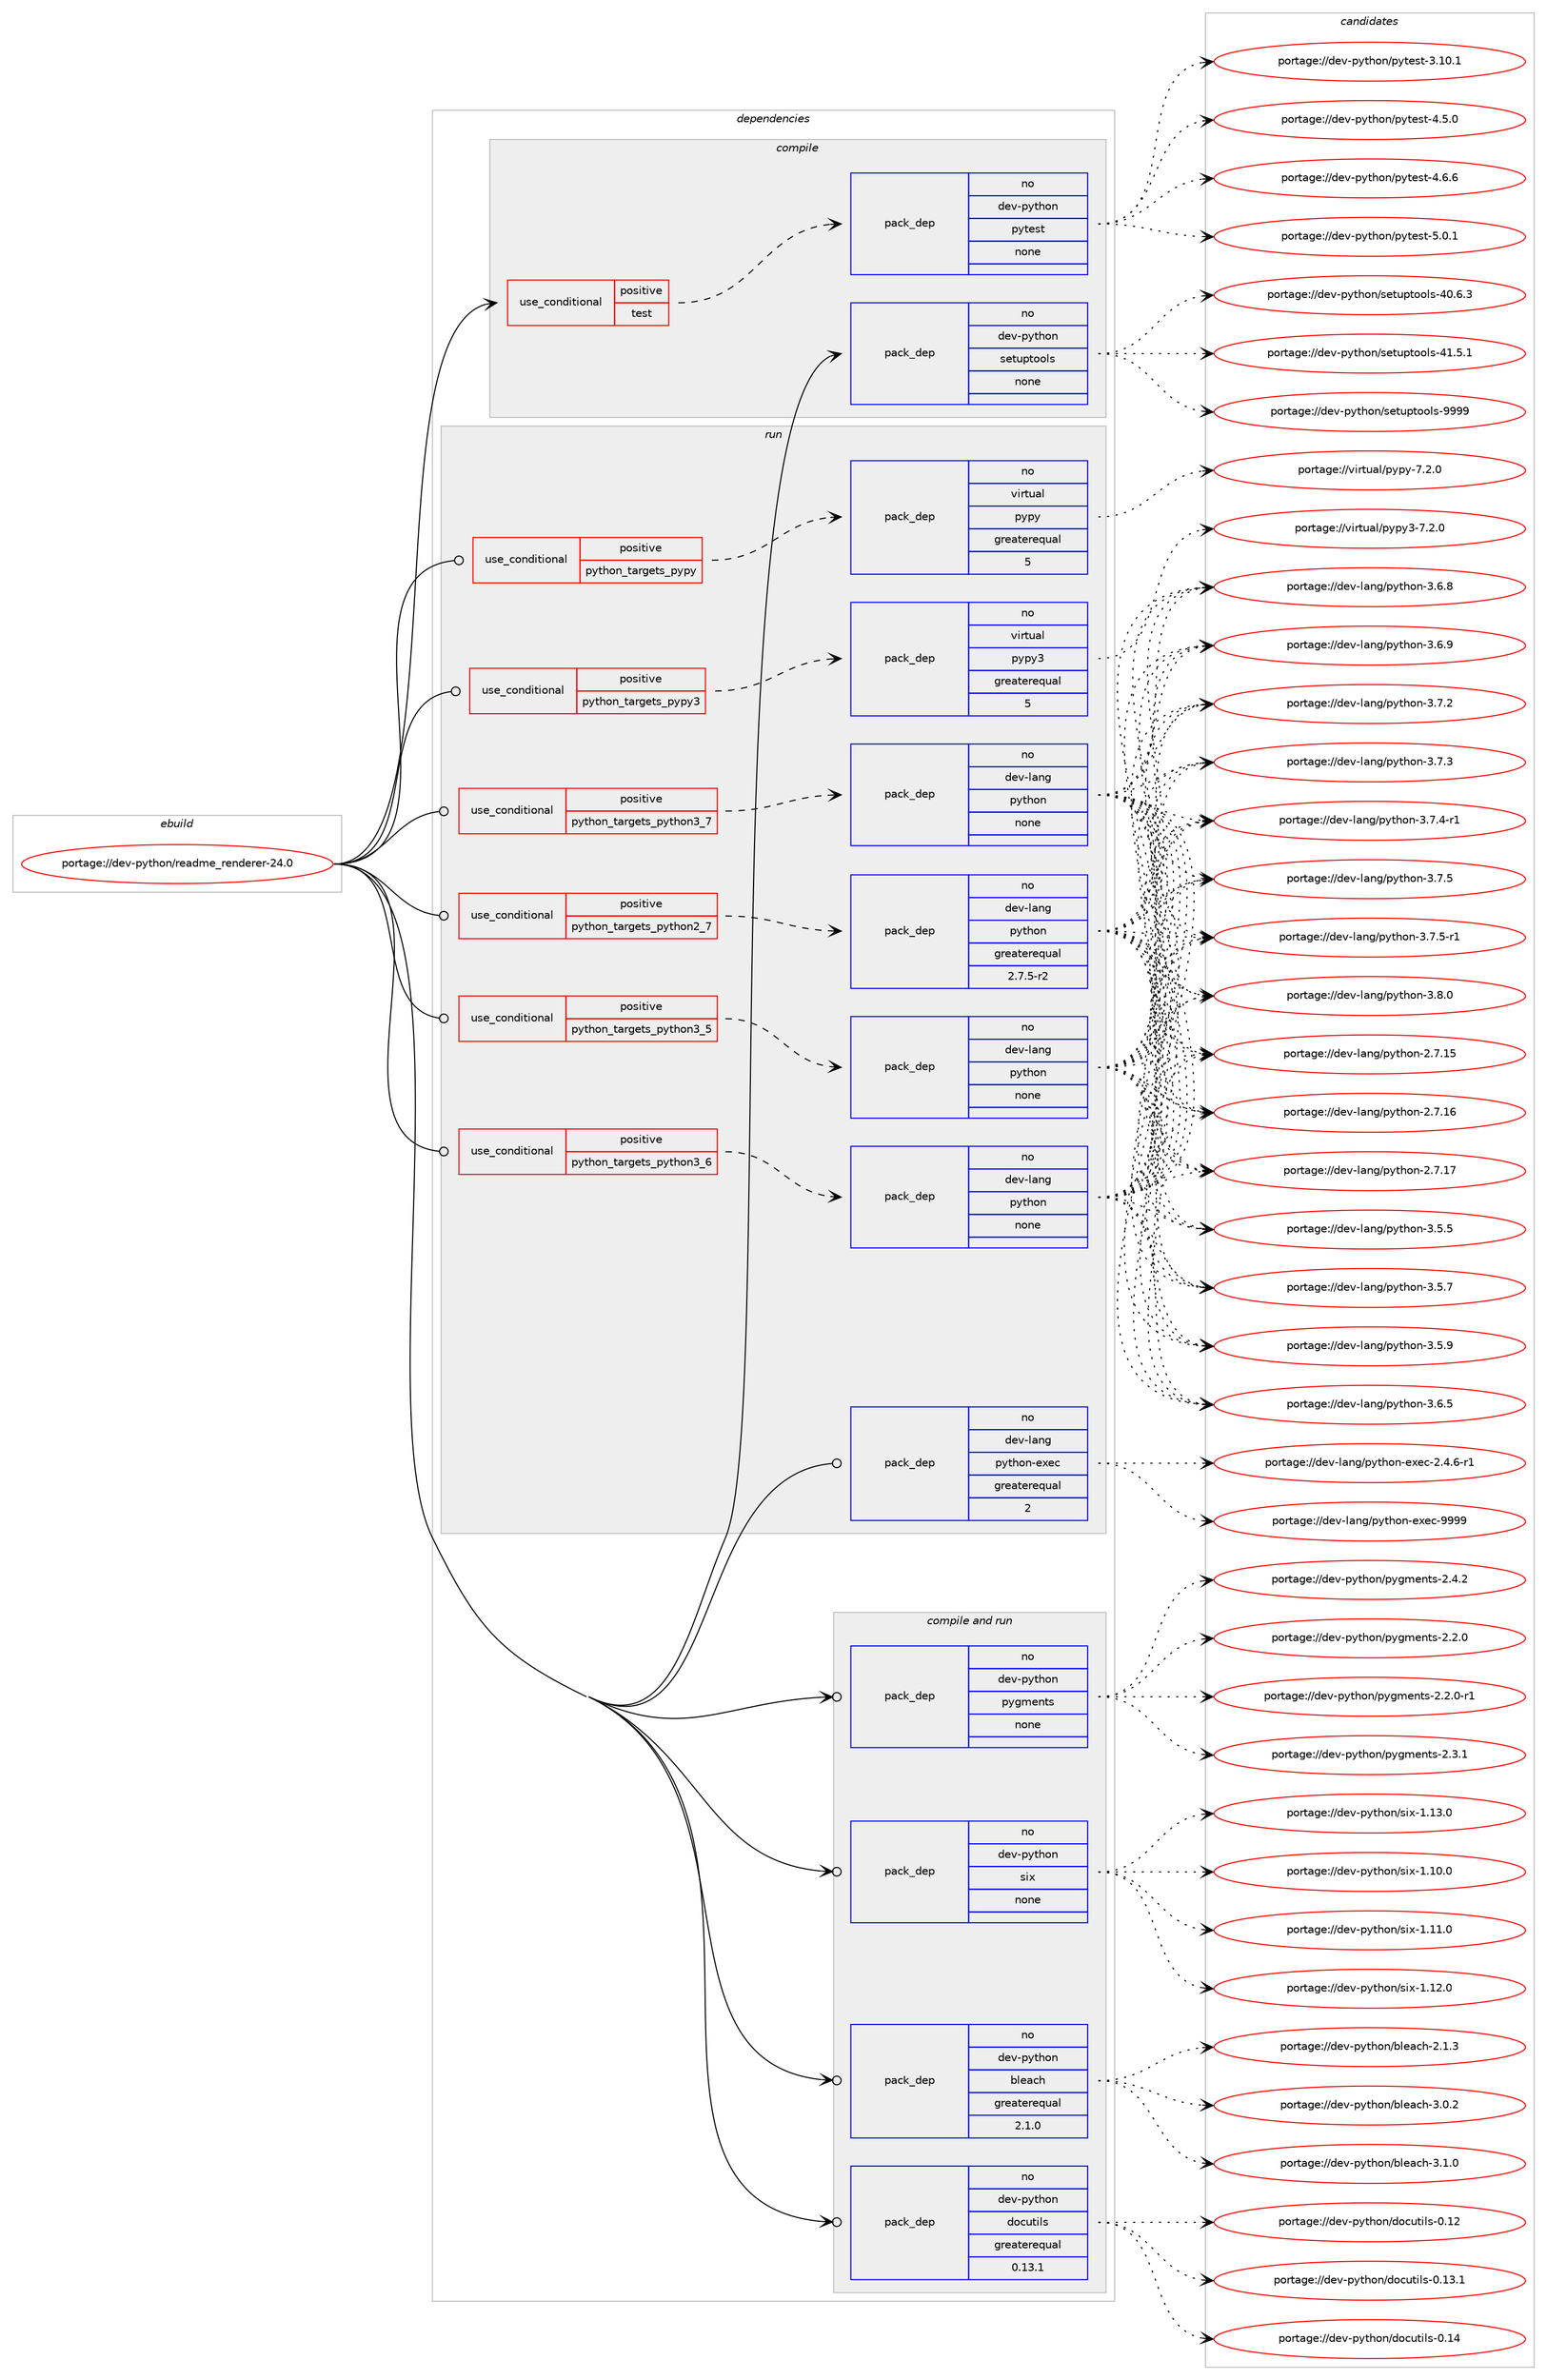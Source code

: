 digraph prolog {

# *************
# Graph options
# *************

newrank=true;
concentrate=true;
compound=true;
graph [rankdir=LR,fontname=Helvetica,fontsize=10,ranksep=1.5];#, ranksep=2.5, nodesep=0.2];
edge  [arrowhead=vee];
node  [fontname=Helvetica,fontsize=10];

# **********
# The ebuild
# **********

subgraph cluster_leftcol {
color=gray;
label=<<i>ebuild</i>>;
id [label="portage://dev-python/readme_renderer-24.0", color=red, width=4, href="../dev-python/readme_renderer-24.0.svg"];
}

# ****************
# The dependencies
# ****************

subgraph cluster_midcol {
color=gray;
label=<<i>dependencies</i>>;
subgraph cluster_compile {
fillcolor="#eeeeee";
style=filled;
label=<<i>compile</i>>;
subgraph cond37763 {
dependency169676 [label=<<TABLE BORDER="0" CELLBORDER="1" CELLSPACING="0" CELLPADDING="4"><TR><TD ROWSPAN="3" CELLPADDING="10">use_conditional</TD></TR><TR><TD>positive</TD></TR><TR><TD>test</TD></TR></TABLE>>, shape=none, color=red];
subgraph pack128510 {
dependency169677 [label=<<TABLE BORDER="0" CELLBORDER="1" CELLSPACING="0" CELLPADDING="4" WIDTH="220"><TR><TD ROWSPAN="6" CELLPADDING="30">pack_dep</TD></TR><TR><TD WIDTH="110">no</TD></TR><TR><TD>dev-python</TD></TR><TR><TD>pytest</TD></TR><TR><TD>none</TD></TR><TR><TD></TD></TR></TABLE>>, shape=none, color=blue];
}
dependency169676:e -> dependency169677:w [weight=20,style="dashed",arrowhead="vee"];
}
id:e -> dependency169676:w [weight=20,style="solid",arrowhead="vee"];
subgraph pack128511 {
dependency169678 [label=<<TABLE BORDER="0" CELLBORDER="1" CELLSPACING="0" CELLPADDING="4" WIDTH="220"><TR><TD ROWSPAN="6" CELLPADDING="30">pack_dep</TD></TR><TR><TD WIDTH="110">no</TD></TR><TR><TD>dev-python</TD></TR><TR><TD>setuptools</TD></TR><TR><TD>none</TD></TR><TR><TD></TD></TR></TABLE>>, shape=none, color=blue];
}
id:e -> dependency169678:w [weight=20,style="solid",arrowhead="vee"];
}
subgraph cluster_compileandrun {
fillcolor="#eeeeee";
style=filled;
label=<<i>compile and run</i>>;
subgraph pack128512 {
dependency169679 [label=<<TABLE BORDER="0" CELLBORDER="1" CELLSPACING="0" CELLPADDING="4" WIDTH="220"><TR><TD ROWSPAN="6" CELLPADDING="30">pack_dep</TD></TR><TR><TD WIDTH="110">no</TD></TR><TR><TD>dev-python</TD></TR><TR><TD>bleach</TD></TR><TR><TD>greaterequal</TD></TR><TR><TD>2.1.0</TD></TR></TABLE>>, shape=none, color=blue];
}
id:e -> dependency169679:w [weight=20,style="solid",arrowhead="odotvee"];
subgraph pack128513 {
dependency169680 [label=<<TABLE BORDER="0" CELLBORDER="1" CELLSPACING="0" CELLPADDING="4" WIDTH="220"><TR><TD ROWSPAN="6" CELLPADDING="30">pack_dep</TD></TR><TR><TD WIDTH="110">no</TD></TR><TR><TD>dev-python</TD></TR><TR><TD>docutils</TD></TR><TR><TD>greaterequal</TD></TR><TR><TD>0.13.1</TD></TR></TABLE>>, shape=none, color=blue];
}
id:e -> dependency169680:w [weight=20,style="solid",arrowhead="odotvee"];
subgraph pack128514 {
dependency169681 [label=<<TABLE BORDER="0" CELLBORDER="1" CELLSPACING="0" CELLPADDING="4" WIDTH="220"><TR><TD ROWSPAN="6" CELLPADDING="30">pack_dep</TD></TR><TR><TD WIDTH="110">no</TD></TR><TR><TD>dev-python</TD></TR><TR><TD>pygments</TD></TR><TR><TD>none</TD></TR><TR><TD></TD></TR></TABLE>>, shape=none, color=blue];
}
id:e -> dependency169681:w [weight=20,style="solid",arrowhead="odotvee"];
subgraph pack128515 {
dependency169682 [label=<<TABLE BORDER="0" CELLBORDER="1" CELLSPACING="0" CELLPADDING="4" WIDTH="220"><TR><TD ROWSPAN="6" CELLPADDING="30">pack_dep</TD></TR><TR><TD WIDTH="110">no</TD></TR><TR><TD>dev-python</TD></TR><TR><TD>six</TD></TR><TR><TD>none</TD></TR><TR><TD></TD></TR></TABLE>>, shape=none, color=blue];
}
id:e -> dependency169682:w [weight=20,style="solid",arrowhead="odotvee"];
}
subgraph cluster_run {
fillcolor="#eeeeee";
style=filled;
label=<<i>run</i>>;
subgraph cond37764 {
dependency169683 [label=<<TABLE BORDER="0" CELLBORDER="1" CELLSPACING="0" CELLPADDING="4"><TR><TD ROWSPAN="3" CELLPADDING="10">use_conditional</TD></TR><TR><TD>positive</TD></TR><TR><TD>python_targets_pypy</TD></TR></TABLE>>, shape=none, color=red];
subgraph pack128516 {
dependency169684 [label=<<TABLE BORDER="0" CELLBORDER="1" CELLSPACING="0" CELLPADDING="4" WIDTH="220"><TR><TD ROWSPAN="6" CELLPADDING="30">pack_dep</TD></TR><TR><TD WIDTH="110">no</TD></TR><TR><TD>virtual</TD></TR><TR><TD>pypy</TD></TR><TR><TD>greaterequal</TD></TR><TR><TD>5</TD></TR></TABLE>>, shape=none, color=blue];
}
dependency169683:e -> dependency169684:w [weight=20,style="dashed",arrowhead="vee"];
}
id:e -> dependency169683:w [weight=20,style="solid",arrowhead="odot"];
subgraph cond37765 {
dependency169685 [label=<<TABLE BORDER="0" CELLBORDER="1" CELLSPACING="0" CELLPADDING="4"><TR><TD ROWSPAN="3" CELLPADDING="10">use_conditional</TD></TR><TR><TD>positive</TD></TR><TR><TD>python_targets_pypy3</TD></TR></TABLE>>, shape=none, color=red];
subgraph pack128517 {
dependency169686 [label=<<TABLE BORDER="0" CELLBORDER="1" CELLSPACING="0" CELLPADDING="4" WIDTH="220"><TR><TD ROWSPAN="6" CELLPADDING="30">pack_dep</TD></TR><TR><TD WIDTH="110">no</TD></TR><TR><TD>virtual</TD></TR><TR><TD>pypy3</TD></TR><TR><TD>greaterequal</TD></TR><TR><TD>5</TD></TR></TABLE>>, shape=none, color=blue];
}
dependency169685:e -> dependency169686:w [weight=20,style="dashed",arrowhead="vee"];
}
id:e -> dependency169685:w [weight=20,style="solid",arrowhead="odot"];
subgraph cond37766 {
dependency169687 [label=<<TABLE BORDER="0" CELLBORDER="1" CELLSPACING="0" CELLPADDING="4"><TR><TD ROWSPAN="3" CELLPADDING="10">use_conditional</TD></TR><TR><TD>positive</TD></TR><TR><TD>python_targets_python2_7</TD></TR></TABLE>>, shape=none, color=red];
subgraph pack128518 {
dependency169688 [label=<<TABLE BORDER="0" CELLBORDER="1" CELLSPACING="0" CELLPADDING="4" WIDTH="220"><TR><TD ROWSPAN="6" CELLPADDING="30">pack_dep</TD></TR><TR><TD WIDTH="110">no</TD></TR><TR><TD>dev-lang</TD></TR><TR><TD>python</TD></TR><TR><TD>greaterequal</TD></TR><TR><TD>2.7.5-r2</TD></TR></TABLE>>, shape=none, color=blue];
}
dependency169687:e -> dependency169688:w [weight=20,style="dashed",arrowhead="vee"];
}
id:e -> dependency169687:w [weight=20,style="solid",arrowhead="odot"];
subgraph cond37767 {
dependency169689 [label=<<TABLE BORDER="0" CELLBORDER="1" CELLSPACING="0" CELLPADDING="4"><TR><TD ROWSPAN="3" CELLPADDING="10">use_conditional</TD></TR><TR><TD>positive</TD></TR><TR><TD>python_targets_python3_5</TD></TR></TABLE>>, shape=none, color=red];
subgraph pack128519 {
dependency169690 [label=<<TABLE BORDER="0" CELLBORDER="1" CELLSPACING="0" CELLPADDING="4" WIDTH="220"><TR><TD ROWSPAN="6" CELLPADDING="30">pack_dep</TD></TR><TR><TD WIDTH="110">no</TD></TR><TR><TD>dev-lang</TD></TR><TR><TD>python</TD></TR><TR><TD>none</TD></TR><TR><TD></TD></TR></TABLE>>, shape=none, color=blue];
}
dependency169689:e -> dependency169690:w [weight=20,style="dashed",arrowhead="vee"];
}
id:e -> dependency169689:w [weight=20,style="solid",arrowhead="odot"];
subgraph cond37768 {
dependency169691 [label=<<TABLE BORDER="0" CELLBORDER="1" CELLSPACING="0" CELLPADDING="4"><TR><TD ROWSPAN="3" CELLPADDING="10">use_conditional</TD></TR><TR><TD>positive</TD></TR><TR><TD>python_targets_python3_6</TD></TR></TABLE>>, shape=none, color=red];
subgraph pack128520 {
dependency169692 [label=<<TABLE BORDER="0" CELLBORDER="1" CELLSPACING="0" CELLPADDING="4" WIDTH="220"><TR><TD ROWSPAN="6" CELLPADDING="30">pack_dep</TD></TR><TR><TD WIDTH="110">no</TD></TR><TR><TD>dev-lang</TD></TR><TR><TD>python</TD></TR><TR><TD>none</TD></TR><TR><TD></TD></TR></TABLE>>, shape=none, color=blue];
}
dependency169691:e -> dependency169692:w [weight=20,style="dashed",arrowhead="vee"];
}
id:e -> dependency169691:w [weight=20,style="solid",arrowhead="odot"];
subgraph cond37769 {
dependency169693 [label=<<TABLE BORDER="0" CELLBORDER="1" CELLSPACING="0" CELLPADDING="4"><TR><TD ROWSPAN="3" CELLPADDING="10">use_conditional</TD></TR><TR><TD>positive</TD></TR><TR><TD>python_targets_python3_7</TD></TR></TABLE>>, shape=none, color=red];
subgraph pack128521 {
dependency169694 [label=<<TABLE BORDER="0" CELLBORDER="1" CELLSPACING="0" CELLPADDING="4" WIDTH="220"><TR><TD ROWSPAN="6" CELLPADDING="30">pack_dep</TD></TR><TR><TD WIDTH="110">no</TD></TR><TR><TD>dev-lang</TD></TR><TR><TD>python</TD></TR><TR><TD>none</TD></TR><TR><TD></TD></TR></TABLE>>, shape=none, color=blue];
}
dependency169693:e -> dependency169694:w [weight=20,style="dashed",arrowhead="vee"];
}
id:e -> dependency169693:w [weight=20,style="solid",arrowhead="odot"];
subgraph pack128522 {
dependency169695 [label=<<TABLE BORDER="0" CELLBORDER="1" CELLSPACING="0" CELLPADDING="4" WIDTH="220"><TR><TD ROWSPAN="6" CELLPADDING="30">pack_dep</TD></TR><TR><TD WIDTH="110">no</TD></TR><TR><TD>dev-lang</TD></TR><TR><TD>python-exec</TD></TR><TR><TD>greaterequal</TD></TR><TR><TD>2</TD></TR></TABLE>>, shape=none, color=blue];
}
id:e -> dependency169695:w [weight=20,style="solid",arrowhead="odot"];
}
}

# **************
# The candidates
# **************

subgraph cluster_choices {
rank=same;
color=gray;
label=<<i>candidates</i>>;

subgraph choice128510 {
color=black;
nodesep=1;
choiceportage100101118451121211161041111104711212111610111511645514649484649 [label="portage://dev-python/pytest-3.10.1", color=red, width=4,href="../dev-python/pytest-3.10.1.svg"];
choiceportage1001011184511212111610411111047112121116101115116455246534648 [label="portage://dev-python/pytest-4.5.0", color=red, width=4,href="../dev-python/pytest-4.5.0.svg"];
choiceportage1001011184511212111610411111047112121116101115116455246544654 [label="portage://dev-python/pytest-4.6.6", color=red, width=4,href="../dev-python/pytest-4.6.6.svg"];
choiceportage1001011184511212111610411111047112121116101115116455346484649 [label="portage://dev-python/pytest-5.0.1", color=red, width=4,href="../dev-python/pytest-5.0.1.svg"];
dependency169677:e -> choiceportage100101118451121211161041111104711212111610111511645514649484649:w [style=dotted,weight="100"];
dependency169677:e -> choiceportage1001011184511212111610411111047112121116101115116455246534648:w [style=dotted,weight="100"];
dependency169677:e -> choiceportage1001011184511212111610411111047112121116101115116455246544654:w [style=dotted,weight="100"];
dependency169677:e -> choiceportage1001011184511212111610411111047112121116101115116455346484649:w [style=dotted,weight="100"];
}
subgraph choice128511 {
color=black;
nodesep=1;
choiceportage100101118451121211161041111104711510111611711211611111110811545524846544651 [label="portage://dev-python/setuptools-40.6.3", color=red, width=4,href="../dev-python/setuptools-40.6.3.svg"];
choiceportage100101118451121211161041111104711510111611711211611111110811545524946534649 [label="portage://dev-python/setuptools-41.5.1", color=red, width=4,href="../dev-python/setuptools-41.5.1.svg"];
choiceportage10010111845112121116104111110471151011161171121161111111081154557575757 [label="portage://dev-python/setuptools-9999", color=red, width=4,href="../dev-python/setuptools-9999.svg"];
dependency169678:e -> choiceportage100101118451121211161041111104711510111611711211611111110811545524846544651:w [style=dotted,weight="100"];
dependency169678:e -> choiceportage100101118451121211161041111104711510111611711211611111110811545524946534649:w [style=dotted,weight="100"];
dependency169678:e -> choiceportage10010111845112121116104111110471151011161171121161111111081154557575757:w [style=dotted,weight="100"];
}
subgraph choice128512 {
color=black;
nodesep=1;
choiceportage1001011184511212111610411111047981081019799104455046494651 [label="portage://dev-python/bleach-2.1.3", color=red, width=4,href="../dev-python/bleach-2.1.3.svg"];
choiceportage1001011184511212111610411111047981081019799104455146484650 [label="portage://dev-python/bleach-3.0.2", color=red, width=4,href="../dev-python/bleach-3.0.2.svg"];
choiceportage1001011184511212111610411111047981081019799104455146494648 [label="portage://dev-python/bleach-3.1.0", color=red, width=4,href="../dev-python/bleach-3.1.0.svg"];
dependency169679:e -> choiceportage1001011184511212111610411111047981081019799104455046494651:w [style=dotted,weight="100"];
dependency169679:e -> choiceportage1001011184511212111610411111047981081019799104455146484650:w [style=dotted,weight="100"];
dependency169679:e -> choiceportage1001011184511212111610411111047981081019799104455146494648:w [style=dotted,weight="100"];
}
subgraph choice128513 {
color=black;
nodesep=1;
choiceportage1001011184511212111610411111047100111991171161051081154548464950 [label="portage://dev-python/docutils-0.12", color=red, width=4,href="../dev-python/docutils-0.12.svg"];
choiceportage10010111845112121116104111110471001119911711610510811545484649514649 [label="portage://dev-python/docutils-0.13.1", color=red, width=4,href="../dev-python/docutils-0.13.1.svg"];
choiceportage1001011184511212111610411111047100111991171161051081154548464952 [label="portage://dev-python/docutils-0.14", color=red, width=4,href="../dev-python/docutils-0.14.svg"];
dependency169680:e -> choiceportage1001011184511212111610411111047100111991171161051081154548464950:w [style=dotted,weight="100"];
dependency169680:e -> choiceportage10010111845112121116104111110471001119911711610510811545484649514649:w [style=dotted,weight="100"];
dependency169680:e -> choiceportage1001011184511212111610411111047100111991171161051081154548464952:w [style=dotted,weight="100"];
}
subgraph choice128514 {
color=black;
nodesep=1;
choiceportage1001011184511212111610411111047112121103109101110116115455046504648 [label="portage://dev-python/pygments-2.2.0", color=red, width=4,href="../dev-python/pygments-2.2.0.svg"];
choiceportage10010111845112121116104111110471121211031091011101161154550465046484511449 [label="portage://dev-python/pygments-2.2.0-r1", color=red, width=4,href="../dev-python/pygments-2.2.0-r1.svg"];
choiceportage1001011184511212111610411111047112121103109101110116115455046514649 [label="portage://dev-python/pygments-2.3.1", color=red, width=4,href="../dev-python/pygments-2.3.1.svg"];
choiceportage1001011184511212111610411111047112121103109101110116115455046524650 [label="portage://dev-python/pygments-2.4.2", color=red, width=4,href="../dev-python/pygments-2.4.2.svg"];
dependency169681:e -> choiceportage1001011184511212111610411111047112121103109101110116115455046504648:w [style=dotted,weight="100"];
dependency169681:e -> choiceportage10010111845112121116104111110471121211031091011101161154550465046484511449:w [style=dotted,weight="100"];
dependency169681:e -> choiceportage1001011184511212111610411111047112121103109101110116115455046514649:w [style=dotted,weight="100"];
dependency169681:e -> choiceportage1001011184511212111610411111047112121103109101110116115455046524650:w [style=dotted,weight="100"];
}
subgraph choice128515 {
color=black;
nodesep=1;
choiceportage100101118451121211161041111104711510512045494649484648 [label="portage://dev-python/six-1.10.0", color=red, width=4,href="../dev-python/six-1.10.0.svg"];
choiceportage100101118451121211161041111104711510512045494649494648 [label="portage://dev-python/six-1.11.0", color=red, width=4,href="../dev-python/six-1.11.0.svg"];
choiceportage100101118451121211161041111104711510512045494649504648 [label="portage://dev-python/six-1.12.0", color=red, width=4,href="../dev-python/six-1.12.0.svg"];
choiceportage100101118451121211161041111104711510512045494649514648 [label="portage://dev-python/six-1.13.0", color=red, width=4,href="../dev-python/six-1.13.0.svg"];
dependency169682:e -> choiceportage100101118451121211161041111104711510512045494649484648:w [style=dotted,weight="100"];
dependency169682:e -> choiceportage100101118451121211161041111104711510512045494649494648:w [style=dotted,weight="100"];
dependency169682:e -> choiceportage100101118451121211161041111104711510512045494649504648:w [style=dotted,weight="100"];
dependency169682:e -> choiceportage100101118451121211161041111104711510512045494649514648:w [style=dotted,weight="100"];
}
subgraph choice128516 {
color=black;
nodesep=1;
choiceportage1181051141161179710847112121112121455546504648 [label="portage://virtual/pypy-7.2.0", color=red, width=4,href="../virtual/pypy-7.2.0.svg"];
dependency169684:e -> choiceportage1181051141161179710847112121112121455546504648:w [style=dotted,weight="100"];
}
subgraph choice128517 {
color=black;
nodesep=1;
choiceportage118105114116117971084711212111212151455546504648 [label="portage://virtual/pypy3-7.2.0", color=red, width=4,href="../virtual/pypy3-7.2.0.svg"];
dependency169686:e -> choiceportage118105114116117971084711212111212151455546504648:w [style=dotted,weight="100"];
}
subgraph choice128518 {
color=black;
nodesep=1;
choiceportage10010111845108971101034711212111610411111045504655464953 [label="portage://dev-lang/python-2.7.15", color=red, width=4,href="../dev-lang/python-2.7.15.svg"];
choiceportage10010111845108971101034711212111610411111045504655464954 [label="portage://dev-lang/python-2.7.16", color=red, width=4,href="../dev-lang/python-2.7.16.svg"];
choiceportage10010111845108971101034711212111610411111045504655464955 [label="portage://dev-lang/python-2.7.17", color=red, width=4,href="../dev-lang/python-2.7.17.svg"];
choiceportage100101118451089711010347112121116104111110455146534653 [label="portage://dev-lang/python-3.5.5", color=red, width=4,href="../dev-lang/python-3.5.5.svg"];
choiceportage100101118451089711010347112121116104111110455146534655 [label="portage://dev-lang/python-3.5.7", color=red, width=4,href="../dev-lang/python-3.5.7.svg"];
choiceportage100101118451089711010347112121116104111110455146534657 [label="portage://dev-lang/python-3.5.9", color=red, width=4,href="../dev-lang/python-3.5.9.svg"];
choiceportage100101118451089711010347112121116104111110455146544653 [label="portage://dev-lang/python-3.6.5", color=red, width=4,href="../dev-lang/python-3.6.5.svg"];
choiceportage100101118451089711010347112121116104111110455146544656 [label="portage://dev-lang/python-3.6.8", color=red, width=4,href="../dev-lang/python-3.6.8.svg"];
choiceportage100101118451089711010347112121116104111110455146544657 [label="portage://dev-lang/python-3.6.9", color=red, width=4,href="../dev-lang/python-3.6.9.svg"];
choiceportage100101118451089711010347112121116104111110455146554650 [label="portage://dev-lang/python-3.7.2", color=red, width=4,href="../dev-lang/python-3.7.2.svg"];
choiceportage100101118451089711010347112121116104111110455146554651 [label="portage://dev-lang/python-3.7.3", color=red, width=4,href="../dev-lang/python-3.7.3.svg"];
choiceportage1001011184510897110103471121211161041111104551465546524511449 [label="portage://dev-lang/python-3.7.4-r1", color=red, width=4,href="../dev-lang/python-3.7.4-r1.svg"];
choiceportage100101118451089711010347112121116104111110455146554653 [label="portage://dev-lang/python-3.7.5", color=red, width=4,href="../dev-lang/python-3.7.5.svg"];
choiceportage1001011184510897110103471121211161041111104551465546534511449 [label="portage://dev-lang/python-3.7.5-r1", color=red, width=4,href="../dev-lang/python-3.7.5-r1.svg"];
choiceportage100101118451089711010347112121116104111110455146564648 [label="portage://dev-lang/python-3.8.0", color=red, width=4,href="../dev-lang/python-3.8.0.svg"];
dependency169688:e -> choiceportage10010111845108971101034711212111610411111045504655464953:w [style=dotted,weight="100"];
dependency169688:e -> choiceportage10010111845108971101034711212111610411111045504655464954:w [style=dotted,weight="100"];
dependency169688:e -> choiceportage10010111845108971101034711212111610411111045504655464955:w [style=dotted,weight="100"];
dependency169688:e -> choiceportage100101118451089711010347112121116104111110455146534653:w [style=dotted,weight="100"];
dependency169688:e -> choiceportage100101118451089711010347112121116104111110455146534655:w [style=dotted,weight="100"];
dependency169688:e -> choiceportage100101118451089711010347112121116104111110455146534657:w [style=dotted,weight="100"];
dependency169688:e -> choiceportage100101118451089711010347112121116104111110455146544653:w [style=dotted,weight="100"];
dependency169688:e -> choiceportage100101118451089711010347112121116104111110455146544656:w [style=dotted,weight="100"];
dependency169688:e -> choiceportage100101118451089711010347112121116104111110455146544657:w [style=dotted,weight="100"];
dependency169688:e -> choiceportage100101118451089711010347112121116104111110455146554650:w [style=dotted,weight="100"];
dependency169688:e -> choiceportage100101118451089711010347112121116104111110455146554651:w [style=dotted,weight="100"];
dependency169688:e -> choiceportage1001011184510897110103471121211161041111104551465546524511449:w [style=dotted,weight="100"];
dependency169688:e -> choiceportage100101118451089711010347112121116104111110455146554653:w [style=dotted,weight="100"];
dependency169688:e -> choiceportage1001011184510897110103471121211161041111104551465546534511449:w [style=dotted,weight="100"];
dependency169688:e -> choiceportage100101118451089711010347112121116104111110455146564648:w [style=dotted,weight="100"];
}
subgraph choice128519 {
color=black;
nodesep=1;
choiceportage10010111845108971101034711212111610411111045504655464953 [label="portage://dev-lang/python-2.7.15", color=red, width=4,href="../dev-lang/python-2.7.15.svg"];
choiceportage10010111845108971101034711212111610411111045504655464954 [label="portage://dev-lang/python-2.7.16", color=red, width=4,href="../dev-lang/python-2.7.16.svg"];
choiceportage10010111845108971101034711212111610411111045504655464955 [label="portage://dev-lang/python-2.7.17", color=red, width=4,href="../dev-lang/python-2.7.17.svg"];
choiceportage100101118451089711010347112121116104111110455146534653 [label="portage://dev-lang/python-3.5.5", color=red, width=4,href="../dev-lang/python-3.5.5.svg"];
choiceportage100101118451089711010347112121116104111110455146534655 [label="portage://dev-lang/python-3.5.7", color=red, width=4,href="../dev-lang/python-3.5.7.svg"];
choiceportage100101118451089711010347112121116104111110455146534657 [label="portage://dev-lang/python-3.5.9", color=red, width=4,href="../dev-lang/python-3.5.9.svg"];
choiceportage100101118451089711010347112121116104111110455146544653 [label="portage://dev-lang/python-3.6.5", color=red, width=4,href="../dev-lang/python-3.6.5.svg"];
choiceportage100101118451089711010347112121116104111110455146544656 [label="portage://dev-lang/python-3.6.8", color=red, width=4,href="../dev-lang/python-3.6.8.svg"];
choiceportage100101118451089711010347112121116104111110455146544657 [label="portage://dev-lang/python-3.6.9", color=red, width=4,href="../dev-lang/python-3.6.9.svg"];
choiceportage100101118451089711010347112121116104111110455146554650 [label="portage://dev-lang/python-3.7.2", color=red, width=4,href="../dev-lang/python-3.7.2.svg"];
choiceportage100101118451089711010347112121116104111110455146554651 [label="portage://dev-lang/python-3.7.3", color=red, width=4,href="../dev-lang/python-3.7.3.svg"];
choiceportage1001011184510897110103471121211161041111104551465546524511449 [label="portage://dev-lang/python-3.7.4-r1", color=red, width=4,href="../dev-lang/python-3.7.4-r1.svg"];
choiceportage100101118451089711010347112121116104111110455146554653 [label="portage://dev-lang/python-3.7.5", color=red, width=4,href="../dev-lang/python-3.7.5.svg"];
choiceportage1001011184510897110103471121211161041111104551465546534511449 [label="portage://dev-lang/python-3.7.5-r1", color=red, width=4,href="../dev-lang/python-3.7.5-r1.svg"];
choiceportage100101118451089711010347112121116104111110455146564648 [label="portage://dev-lang/python-3.8.0", color=red, width=4,href="../dev-lang/python-3.8.0.svg"];
dependency169690:e -> choiceportage10010111845108971101034711212111610411111045504655464953:w [style=dotted,weight="100"];
dependency169690:e -> choiceportage10010111845108971101034711212111610411111045504655464954:w [style=dotted,weight="100"];
dependency169690:e -> choiceportage10010111845108971101034711212111610411111045504655464955:w [style=dotted,weight="100"];
dependency169690:e -> choiceportage100101118451089711010347112121116104111110455146534653:w [style=dotted,weight="100"];
dependency169690:e -> choiceportage100101118451089711010347112121116104111110455146534655:w [style=dotted,weight="100"];
dependency169690:e -> choiceportage100101118451089711010347112121116104111110455146534657:w [style=dotted,weight="100"];
dependency169690:e -> choiceportage100101118451089711010347112121116104111110455146544653:w [style=dotted,weight="100"];
dependency169690:e -> choiceportage100101118451089711010347112121116104111110455146544656:w [style=dotted,weight="100"];
dependency169690:e -> choiceportage100101118451089711010347112121116104111110455146544657:w [style=dotted,weight="100"];
dependency169690:e -> choiceportage100101118451089711010347112121116104111110455146554650:w [style=dotted,weight="100"];
dependency169690:e -> choiceportage100101118451089711010347112121116104111110455146554651:w [style=dotted,weight="100"];
dependency169690:e -> choiceportage1001011184510897110103471121211161041111104551465546524511449:w [style=dotted,weight="100"];
dependency169690:e -> choiceportage100101118451089711010347112121116104111110455146554653:w [style=dotted,weight="100"];
dependency169690:e -> choiceportage1001011184510897110103471121211161041111104551465546534511449:w [style=dotted,weight="100"];
dependency169690:e -> choiceportage100101118451089711010347112121116104111110455146564648:w [style=dotted,weight="100"];
}
subgraph choice128520 {
color=black;
nodesep=1;
choiceportage10010111845108971101034711212111610411111045504655464953 [label="portage://dev-lang/python-2.7.15", color=red, width=4,href="../dev-lang/python-2.7.15.svg"];
choiceportage10010111845108971101034711212111610411111045504655464954 [label="portage://dev-lang/python-2.7.16", color=red, width=4,href="../dev-lang/python-2.7.16.svg"];
choiceportage10010111845108971101034711212111610411111045504655464955 [label="portage://dev-lang/python-2.7.17", color=red, width=4,href="../dev-lang/python-2.7.17.svg"];
choiceportage100101118451089711010347112121116104111110455146534653 [label="portage://dev-lang/python-3.5.5", color=red, width=4,href="../dev-lang/python-3.5.5.svg"];
choiceportage100101118451089711010347112121116104111110455146534655 [label="portage://dev-lang/python-3.5.7", color=red, width=4,href="../dev-lang/python-3.5.7.svg"];
choiceportage100101118451089711010347112121116104111110455146534657 [label="portage://dev-lang/python-3.5.9", color=red, width=4,href="../dev-lang/python-3.5.9.svg"];
choiceportage100101118451089711010347112121116104111110455146544653 [label="portage://dev-lang/python-3.6.5", color=red, width=4,href="../dev-lang/python-3.6.5.svg"];
choiceportage100101118451089711010347112121116104111110455146544656 [label="portage://dev-lang/python-3.6.8", color=red, width=4,href="../dev-lang/python-3.6.8.svg"];
choiceportage100101118451089711010347112121116104111110455146544657 [label="portage://dev-lang/python-3.6.9", color=red, width=4,href="../dev-lang/python-3.6.9.svg"];
choiceportage100101118451089711010347112121116104111110455146554650 [label="portage://dev-lang/python-3.7.2", color=red, width=4,href="../dev-lang/python-3.7.2.svg"];
choiceportage100101118451089711010347112121116104111110455146554651 [label="portage://dev-lang/python-3.7.3", color=red, width=4,href="../dev-lang/python-3.7.3.svg"];
choiceportage1001011184510897110103471121211161041111104551465546524511449 [label="portage://dev-lang/python-3.7.4-r1", color=red, width=4,href="../dev-lang/python-3.7.4-r1.svg"];
choiceportage100101118451089711010347112121116104111110455146554653 [label="portage://dev-lang/python-3.7.5", color=red, width=4,href="../dev-lang/python-3.7.5.svg"];
choiceportage1001011184510897110103471121211161041111104551465546534511449 [label="portage://dev-lang/python-3.7.5-r1", color=red, width=4,href="../dev-lang/python-3.7.5-r1.svg"];
choiceportage100101118451089711010347112121116104111110455146564648 [label="portage://dev-lang/python-3.8.0", color=red, width=4,href="../dev-lang/python-3.8.0.svg"];
dependency169692:e -> choiceportage10010111845108971101034711212111610411111045504655464953:w [style=dotted,weight="100"];
dependency169692:e -> choiceportage10010111845108971101034711212111610411111045504655464954:w [style=dotted,weight="100"];
dependency169692:e -> choiceportage10010111845108971101034711212111610411111045504655464955:w [style=dotted,weight="100"];
dependency169692:e -> choiceportage100101118451089711010347112121116104111110455146534653:w [style=dotted,weight="100"];
dependency169692:e -> choiceportage100101118451089711010347112121116104111110455146534655:w [style=dotted,weight="100"];
dependency169692:e -> choiceportage100101118451089711010347112121116104111110455146534657:w [style=dotted,weight="100"];
dependency169692:e -> choiceportage100101118451089711010347112121116104111110455146544653:w [style=dotted,weight="100"];
dependency169692:e -> choiceportage100101118451089711010347112121116104111110455146544656:w [style=dotted,weight="100"];
dependency169692:e -> choiceportage100101118451089711010347112121116104111110455146544657:w [style=dotted,weight="100"];
dependency169692:e -> choiceportage100101118451089711010347112121116104111110455146554650:w [style=dotted,weight="100"];
dependency169692:e -> choiceportage100101118451089711010347112121116104111110455146554651:w [style=dotted,weight="100"];
dependency169692:e -> choiceportage1001011184510897110103471121211161041111104551465546524511449:w [style=dotted,weight="100"];
dependency169692:e -> choiceportage100101118451089711010347112121116104111110455146554653:w [style=dotted,weight="100"];
dependency169692:e -> choiceportage1001011184510897110103471121211161041111104551465546534511449:w [style=dotted,weight="100"];
dependency169692:e -> choiceportage100101118451089711010347112121116104111110455146564648:w [style=dotted,weight="100"];
}
subgraph choice128521 {
color=black;
nodesep=1;
choiceportage10010111845108971101034711212111610411111045504655464953 [label="portage://dev-lang/python-2.7.15", color=red, width=4,href="../dev-lang/python-2.7.15.svg"];
choiceportage10010111845108971101034711212111610411111045504655464954 [label="portage://dev-lang/python-2.7.16", color=red, width=4,href="../dev-lang/python-2.7.16.svg"];
choiceportage10010111845108971101034711212111610411111045504655464955 [label="portage://dev-lang/python-2.7.17", color=red, width=4,href="../dev-lang/python-2.7.17.svg"];
choiceportage100101118451089711010347112121116104111110455146534653 [label="portage://dev-lang/python-3.5.5", color=red, width=4,href="../dev-lang/python-3.5.5.svg"];
choiceportage100101118451089711010347112121116104111110455146534655 [label="portage://dev-lang/python-3.5.7", color=red, width=4,href="../dev-lang/python-3.5.7.svg"];
choiceportage100101118451089711010347112121116104111110455146534657 [label="portage://dev-lang/python-3.5.9", color=red, width=4,href="../dev-lang/python-3.5.9.svg"];
choiceportage100101118451089711010347112121116104111110455146544653 [label="portage://dev-lang/python-3.6.5", color=red, width=4,href="../dev-lang/python-3.6.5.svg"];
choiceportage100101118451089711010347112121116104111110455146544656 [label="portage://dev-lang/python-3.6.8", color=red, width=4,href="../dev-lang/python-3.6.8.svg"];
choiceportage100101118451089711010347112121116104111110455146544657 [label="portage://dev-lang/python-3.6.9", color=red, width=4,href="../dev-lang/python-3.6.9.svg"];
choiceportage100101118451089711010347112121116104111110455146554650 [label="portage://dev-lang/python-3.7.2", color=red, width=4,href="../dev-lang/python-3.7.2.svg"];
choiceportage100101118451089711010347112121116104111110455146554651 [label="portage://dev-lang/python-3.7.3", color=red, width=4,href="../dev-lang/python-3.7.3.svg"];
choiceportage1001011184510897110103471121211161041111104551465546524511449 [label="portage://dev-lang/python-3.7.4-r1", color=red, width=4,href="../dev-lang/python-3.7.4-r1.svg"];
choiceportage100101118451089711010347112121116104111110455146554653 [label="portage://dev-lang/python-3.7.5", color=red, width=4,href="../dev-lang/python-3.7.5.svg"];
choiceportage1001011184510897110103471121211161041111104551465546534511449 [label="portage://dev-lang/python-3.7.5-r1", color=red, width=4,href="../dev-lang/python-3.7.5-r1.svg"];
choiceportage100101118451089711010347112121116104111110455146564648 [label="portage://dev-lang/python-3.8.0", color=red, width=4,href="../dev-lang/python-3.8.0.svg"];
dependency169694:e -> choiceportage10010111845108971101034711212111610411111045504655464953:w [style=dotted,weight="100"];
dependency169694:e -> choiceportage10010111845108971101034711212111610411111045504655464954:w [style=dotted,weight="100"];
dependency169694:e -> choiceportage10010111845108971101034711212111610411111045504655464955:w [style=dotted,weight="100"];
dependency169694:e -> choiceportage100101118451089711010347112121116104111110455146534653:w [style=dotted,weight="100"];
dependency169694:e -> choiceportage100101118451089711010347112121116104111110455146534655:w [style=dotted,weight="100"];
dependency169694:e -> choiceportage100101118451089711010347112121116104111110455146534657:w [style=dotted,weight="100"];
dependency169694:e -> choiceportage100101118451089711010347112121116104111110455146544653:w [style=dotted,weight="100"];
dependency169694:e -> choiceportage100101118451089711010347112121116104111110455146544656:w [style=dotted,weight="100"];
dependency169694:e -> choiceportage100101118451089711010347112121116104111110455146544657:w [style=dotted,weight="100"];
dependency169694:e -> choiceportage100101118451089711010347112121116104111110455146554650:w [style=dotted,weight="100"];
dependency169694:e -> choiceportage100101118451089711010347112121116104111110455146554651:w [style=dotted,weight="100"];
dependency169694:e -> choiceportage1001011184510897110103471121211161041111104551465546524511449:w [style=dotted,weight="100"];
dependency169694:e -> choiceportage100101118451089711010347112121116104111110455146554653:w [style=dotted,weight="100"];
dependency169694:e -> choiceportage1001011184510897110103471121211161041111104551465546534511449:w [style=dotted,weight="100"];
dependency169694:e -> choiceportage100101118451089711010347112121116104111110455146564648:w [style=dotted,weight="100"];
}
subgraph choice128522 {
color=black;
nodesep=1;
choiceportage10010111845108971101034711212111610411111045101120101994550465246544511449 [label="portage://dev-lang/python-exec-2.4.6-r1", color=red, width=4,href="../dev-lang/python-exec-2.4.6-r1.svg"];
choiceportage10010111845108971101034711212111610411111045101120101994557575757 [label="portage://dev-lang/python-exec-9999", color=red, width=4,href="../dev-lang/python-exec-9999.svg"];
dependency169695:e -> choiceportage10010111845108971101034711212111610411111045101120101994550465246544511449:w [style=dotted,weight="100"];
dependency169695:e -> choiceportage10010111845108971101034711212111610411111045101120101994557575757:w [style=dotted,weight="100"];
}
}

}
